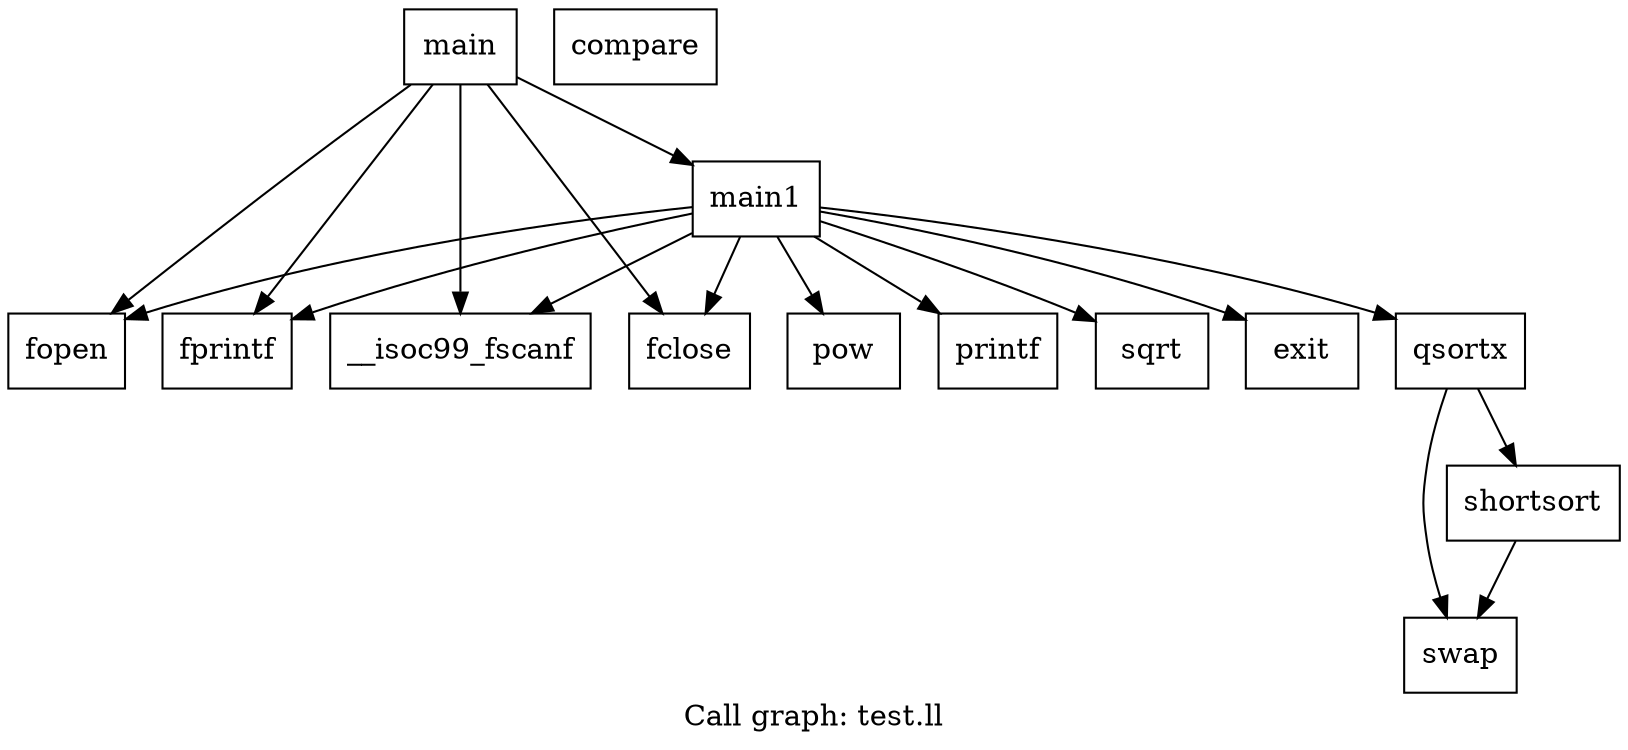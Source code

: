 digraph "Call graph: test.ll" {
	label="Call graph: test.ll";

	Node0x1457f20 [shape=record,label="{fopen}"];
	Node0x1409020 [shape=record,label="{main}"];
	Node0x1409020 -> Node0x1457f20;
	Node0x1409020 -> Node0x1457fd0;
	Node0x1409020 -> Node0x14580b0;
	Node0x1409020 -> Node0x1458130;
	Node0x1409020 -> Node0x14581b0;
	Node0x1457fd0 [shape=record,label="{fprintf}"];
	Node0x14580b0 [shape=record,label="{__isoc99_fscanf}"];
	Node0x1458130 [shape=record,label="{fclose}"];
	Node0x1458520 [shape=record,label="{compare}"];
	Node0x14581b0 [shape=record,label="{main1}"];
	Node0x14581b0 -> Node0x1457fd0;
	Node0x14581b0 -> Node0x14585d0;
	Node0x14581b0 -> Node0x1457f20;
	Node0x14581b0 -> Node0x14580b0;
	Node0x14581b0 -> Node0x1458130;
	Node0x14581b0 -> Node0x1458bb0;
	Node0x14581b0 -> Node0x14587a0;
	Node0x14581b0 -> Node0x1458b30;
	Node0x14581b0 -> Node0x1458ab0;
	Node0x14585d0 [shape=record,label="{exit}"];
	Node0x14587a0 [shape=record,label="{pow}"];
	Node0x1458ab0 [shape=record,label="{sqrt}"];
	Node0x1458b30 [shape=record,label="{printf}"];
	Node0x1458bb0 [shape=record,label="{qsortx}"];
	Node0x1458bb0 -> Node0x14591d0;
	Node0x1458bb0 -> Node0x1459280;
	Node0x14591d0 [shape=record,label="{shortsort}"];
	Node0x14591d0 -> Node0x1459280;
	Node0x1459280 [shape=record,label="{swap}"];
}
